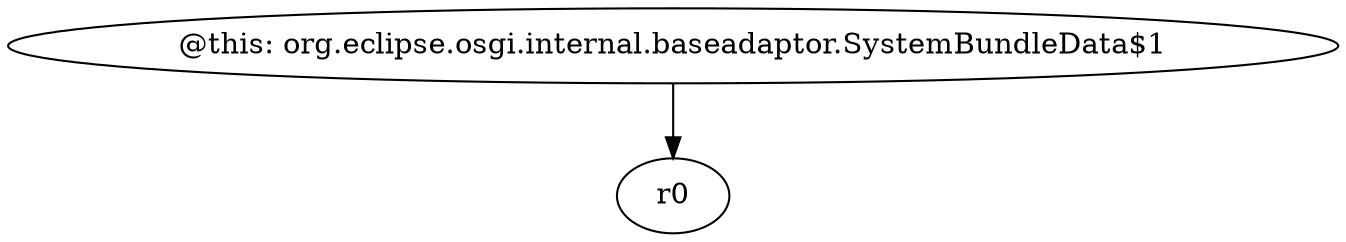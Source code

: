 digraph g {
0[label="@this: org.eclipse.osgi.internal.baseadaptor.SystemBundleData$1"]
1[label="r0"]
0->1[label=""]
}